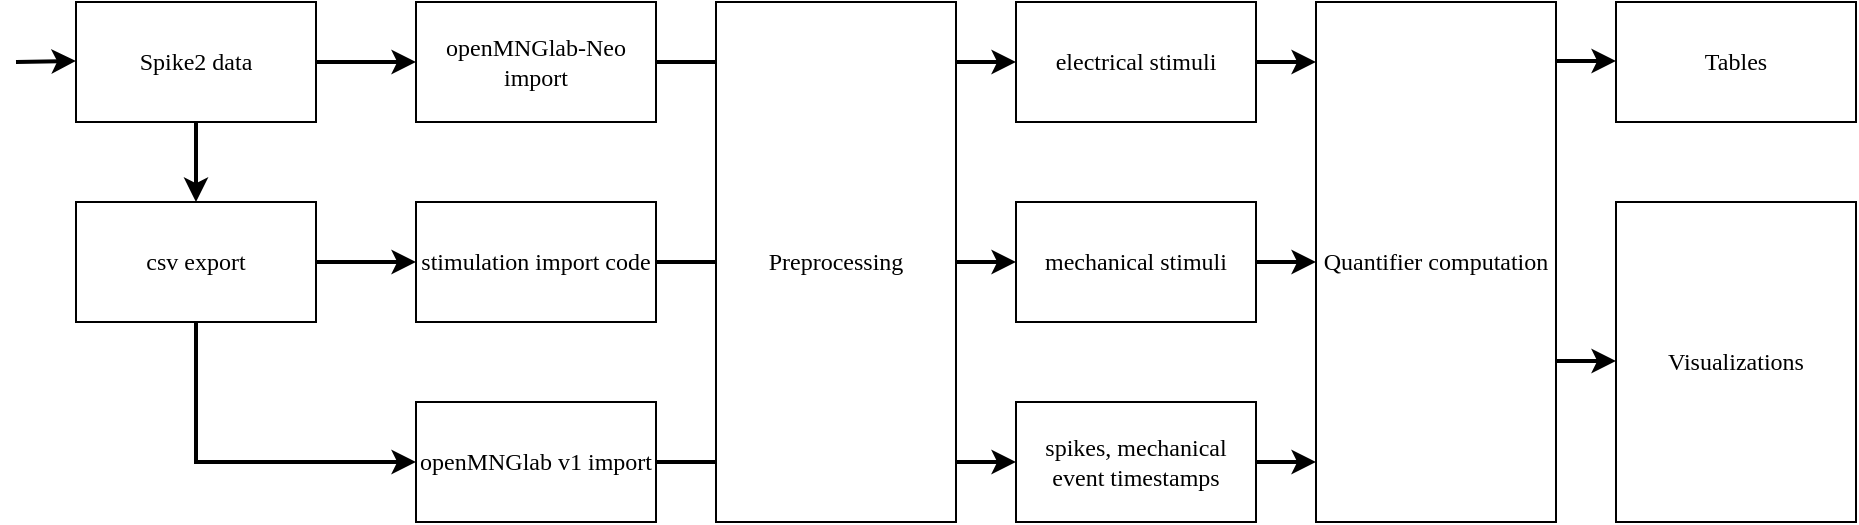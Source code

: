 <mxfile version="19.0.3" type="device"><diagram id="oJJaDjY-vhwiWQxSN-7n" name="Seite-1"><mxGraphModel dx="1106" dy="822" grid="1" gridSize="10" guides="1" tooltips="1" connect="1" arrows="1" fold="1" page="1" pageScale="1" pageWidth="827" pageHeight="1169" math="0" shadow="0"><root><mxCell id="0"/><mxCell id="1" parent="0"/><mxCell id="vIl8qionezwSCYswan8e-2" value="Spike2 data" style="rounded=0;whiteSpace=wrap;html=1;fontFamily=Verdana;" vertex="1" parent="1"><mxGeometry x="70" y="80" width="120" height="60" as="geometry"/></mxCell><mxCell id="vIl8qionezwSCYswan8e-3" value="" style="endArrow=classic;html=1;rounded=0;fontFamily=Verdana;strokeWidth=2;exitX=0.5;exitY=1;exitDx=0;exitDy=0;" edge="1" parent="1" source="vIl8qionezwSCYswan8e-2" target="vIl8qionezwSCYswan8e-4"><mxGeometry width="50" height="50" relative="1" as="geometry"><mxPoint x="220" y="200" as="sourcePoint"/><mxPoint x="270" y="150" as="targetPoint"/></mxGeometry></mxCell><mxCell id="vIl8qionezwSCYswan8e-4" value="csv export" style="rounded=0;whiteSpace=wrap;html=1;fontFamily=Verdana;" vertex="1" parent="1"><mxGeometry x="70" y="180" width="120" height="60" as="geometry"/></mxCell><mxCell id="vIl8qionezwSCYswan8e-5" value="" style="edgeStyle=orthogonalEdgeStyle;rounded=0;orthogonalLoop=1;jettySize=auto;html=1;fontFamily=Verdana;fontSize=12;strokeWidth=2;" edge="1" parent="1" source="vIl8qionezwSCYswan8e-6" target="vIl8qionezwSCYswan8e-7"><mxGeometry relative="1" as="geometry"/></mxCell><mxCell id="vIl8qionezwSCYswan8e-6" value="openMNGlab v1 import" style="rounded=0;whiteSpace=wrap;html=1;fontFamily=Verdana;" vertex="1" parent="1"><mxGeometry x="240" y="280" width="120" height="60" as="geometry"/></mxCell><mxCell id="vIl8qionezwSCYswan8e-7" value="spikes, mechanical event timestamps" style="rounded=0;whiteSpace=wrap;html=1;fontFamily=Verdana;fontSize=12;" vertex="1" parent="1"><mxGeometry x="540" y="280" width="120" height="60" as="geometry"/></mxCell><mxCell id="vIl8qionezwSCYswan8e-8" value="openMNGlab-Neo import" style="rounded=0;whiteSpace=wrap;html=1;fontFamily=Verdana;fontSize=12;" vertex="1" parent="1"><mxGeometry x="240" y="80" width="120" height="60" as="geometry"/></mxCell><mxCell id="vIl8qionezwSCYswan8e-9" value="electrical stimuli" style="rounded=0;whiteSpace=wrap;html=1;fontFamily=Verdana;fontSize=12;" vertex="1" parent="1"><mxGeometry x="540" y="80" width="120" height="60" as="geometry"/></mxCell><mxCell id="vIl8qionezwSCYswan8e-10" value="stimulation import code" style="rounded=0;whiteSpace=wrap;html=1;fontFamily=Verdana;fontSize=12;" vertex="1" parent="1"><mxGeometry x="240" y="180" width="120" height="60" as="geometry"/></mxCell><mxCell id="vIl8qionezwSCYswan8e-11" value="" style="edgeStyle=orthogonalEdgeStyle;rounded=0;orthogonalLoop=1;jettySize=auto;html=1;fontFamily=Verdana;fontSize=12;strokeWidth=2;entryX=0;entryY=0.5;entryDx=0;entryDy=0;" edge="1" parent="1" source="vIl8qionezwSCYswan8e-12" target="vIl8qionezwSCYswan8e-14"><mxGeometry relative="1" as="geometry"><mxPoint x="680" y="240" as="targetPoint"/></mxGeometry></mxCell><mxCell id="vIl8qionezwSCYswan8e-12" value="mechanical stimuli" style="rounded=0;whiteSpace=wrap;html=1;fontFamily=Verdana;fontSize=12;" vertex="1" parent="1"><mxGeometry x="540" y="180" width="120" height="60" as="geometry"/></mxCell><mxCell id="vIl8qionezwSCYswan8e-13" value="" style="endArrow=classic;html=1;rounded=0;fontFamily=Verdana;strokeWidth=2;exitX=1;exitY=0.5;exitDx=0;exitDy=0;entryX=0;entryY=0.5;entryDx=0;entryDy=0;" edge="1" parent="1" source="vIl8qionezwSCYswan8e-2" target="vIl8qionezwSCYswan8e-8"><mxGeometry width="50" height="50" relative="1" as="geometry"><mxPoint x="140" y="150" as="sourcePoint"/><mxPoint x="140" y="190" as="targetPoint"/></mxGeometry></mxCell><mxCell id="vIl8qionezwSCYswan8e-14" value="Quantifier computation" style="rounded=0;whiteSpace=wrap;html=1;fontFamily=Verdana;fontSize=12;" vertex="1" parent="1"><mxGeometry x="690" y="80" width="120" height="260" as="geometry"/></mxCell><mxCell id="vIl8qionezwSCYswan8e-16" value="" style="endArrow=classic;html=1;rounded=0;fontFamily=Verdana;strokeWidth=2;exitX=1;exitY=0.5;exitDx=0;exitDy=0;entryX=0;entryY=0.5;entryDx=0;entryDy=0;" edge="1" parent="1" source="vIl8qionezwSCYswan8e-4" target="vIl8qionezwSCYswan8e-10"><mxGeometry width="50" height="50" relative="1" as="geometry"><mxPoint x="210" y="130" as="sourcePoint"/><mxPoint x="260" y="130" as="targetPoint"/></mxGeometry></mxCell><mxCell id="vIl8qionezwSCYswan8e-17" value="" style="endArrow=classic;html=1;rounded=0;fontFamily=Verdana;strokeWidth=2;exitX=1;exitY=0.5;exitDx=0;exitDy=0;entryX=0;entryY=0.5;entryDx=0;entryDy=0;" edge="1" parent="1" source="vIl8qionezwSCYswan8e-10" target="vIl8qionezwSCYswan8e-12"><mxGeometry width="50" height="50" relative="1" as="geometry"><mxPoint x="220" y="140" as="sourcePoint"/><mxPoint x="270" y="140" as="targetPoint"/></mxGeometry></mxCell><mxCell id="vIl8qionezwSCYswan8e-18" value="" style="endArrow=classic;html=1;rounded=0;fontFamily=Verdana;strokeWidth=2;exitX=0.5;exitY=1;exitDx=0;exitDy=0;entryX=0;entryY=0.5;entryDx=0;entryDy=0;" edge="1" parent="1" source="vIl8qionezwSCYswan8e-4" target="vIl8qionezwSCYswan8e-6"><mxGeometry width="50" height="50" relative="1" as="geometry"><mxPoint x="200" y="220" as="sourcePoint"/><mxPoint x="250" y="220" as="targetPoint"/><Array as="points"><mxPoint x="130" y="310"/></Array></mxGeometry></mxCell><mxCell id="vIl8qionezwSCYswan8e-19" value="" style="edgeStyle=orthogonalEdgeStyle;rounded=0;orthogonalLoop=1;jettySize=auto;html=1;fontFamily=Verdana;fontSize=12;strokeWidth=2;exitX=1;exitY=0.5;exitDx=0;exitDy=0;" edge="1" parent="1" source="vIl8qionezwSCYswan8e-9"><mxGeometry relative="1" as="geometry"><mxPoint x="690" y="120" as="sourcePoint"/><mxPoint x="690" y="110" as="targetPoint"/></mxGeometry></mxCell><mxCell id="vIl8qionezwSCYswan8e-20" value="" style="edgeStyle=orthogonalEdgeStyle;rounded=0;orthogonalLoop=1;jettySize=auto;html=1;fontFamily=Verdana;fontSize=12;strokeWidth=2;exitX=1;exitY=0.5;exitDx=0;exitDy=0;" edge="1" parent="1" source="vIl8qionezwSCYswan8e-7"><mxGeometry relative="1" as="geometry"><mxPoint x="730" y="320" as="sourcePoint"/><mxPoint x="690" y="310" as="targetPoint"/></mxGeometry></mxCell><mxCell id="vIl8qionezwSCYswan8e-21" value="" style="endArrow=classic;html=1;rounded=0;fontFamily=Verdana;strokeWidth=2;entryX=0;entryY=0.5;entryDx=0;entryDy=0;exitX=1;exitY=0.5;exitDx=0;exitDy=0;" edge="1" parent="1"><mxGeometry width="50" height="50" relative="1" as="geometry"><mxPoint x="40" y="110" as="sourcePoint"/><mxPoint x="70" y="109.5" as="targetPoint"/></mxGeometry></mxCell><mxCell id="vIl8qionezwSCYswan8e-23" value="" style="endArrow=classic;html=1;rounded=0;fontFamily=Verdana;strokeWidth=2;entryX=0;entryY=0.5;entryDx=0;entryDy=0;exitX=1;exitY=0.5;exitDx=0;exitDy=0;endFill=1;" edge="1" parent="1" source="vIl8qionezwSCYswan8e-8" target="vIl8qionezwSCYswan8e-9"><mxGeometry width="50" height="50" relative="1" as="geometry"><mxPoint x="360" y="110" as="sourcePoint"/><mxPoint x="450" y="110" as="targetPoint"/></mxGeometry></mxCell><mxCell id="vIl8qionezwSCYswan8e-22" value="Preprocessing" style="rounded=0;whiteSpace=wrap;html=1;fontFamily=Verdana;fontSize=12;" vertex="1" parent="1"><mxGeometry x="390" y="80" width="120" height="260" as="geometry"/></mxCell><mxCell id="vIl8qionezwSCYswan8e-24" value="Tables" style="rounded=0;whiteSpace=wrap;html=1;fontFamily=Verdana;fontSize=12;" vertex="1" parent="1"><mxGeometry x="840" y="80" width="120" height="60" as="geometry"/></mxCell><mxCell id="vIl8qionezwSCYswan8e-25" value="Visualizations" style="rounded=0;whiteSpace=wrap;html=1;fontFamily=Verdana;fontSize=12;" vertex="1" parent="1"><mxGeometry x="840" y="180" width="120" height="160" as="geometry"/></mxCell><mxCell id="vIl8qionezwSCYswan8e-26" value="" style="edgeStyle=orthogonalEdgeStyle;rounded=0;orthogonalLoop=1;jettySize=auto;html=1;fontFamily=Verdana;fontSize=12;strokeWidth=2;exitX=1;exitY=0.5;exitDx=0;exitDy=0;" edge="1" parent="1"><mxGeometry relative="1" as="geometry"><mxPoint x="810" y="109.5" as="sourcePoint"/><mxPoint x="840" y="109.5" as="targetPoint"/></mxGeometry></mxCell><mxCell id="vIl8qionezwSCYswan8e-27" value="" style="edgeStyle=orthogonalEdgeStyle;rounded=0;orthogonalLoop=1;jettySize=auto;html=1;fontFamily=Verdana;fontSize=12;strokeWidth=2;exitX=1;exitY=0.5;exitDx=0;exitDy=0;" edge="1" parent="1"><mxGeometry relative="1" as="geometry"><mxPoint x="810" y="259.5" as="sourcePoint"/><mxPoint x="840" y="259.5" as="targetPoint"/></mxGeometry></mxCell></root></mxGraphModel></diagram></mxfile>